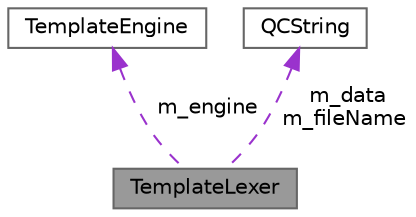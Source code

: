 digraph "TemplateLexer"
{
 // INTERACTIVE_SVG=YES
 // LATEX_PDF_SIZE
  bgcolor="transparent";
  edge [fontname=Helvetica,fontsize=10,labelfontname=Helvetica,labelfontsize=10];
  node [fontname=Helvetica,fontsize=10,shape=box,height=0.2,width=0.4];
  Node1 [label="TemplateLexer",height=0.2,width=0.4,color="gray40", fillcolor="grey60", style="filled", fontcolor="black",tooltip="Lexer class for turning a template into a list of tokens."];
  Node2 -> Node1 [dir="back",color="darkorchid3",style="dashed",label=" m_engine" ];
  Node2 [label="TemplateEngine",height=0.2,width=0.4,color="gray40", fillcolor="white", style="filled",URL="$d0/d1d/class_template_engine.html",tooltip="Engine to create templates and template contexts."];
  Node3 -> Node1 [dir="back",color="darkorchid3",style="dashed",label=" m_data\nm_fileName" ];
  Node3 [label="QCString",height=0.2,width=0.4,color="gray40", fillcolor="white", style="filled",URL="$d9/d45/class_q_c_string.html",tooltip="This is an alternative implementation of QCString."];
}
